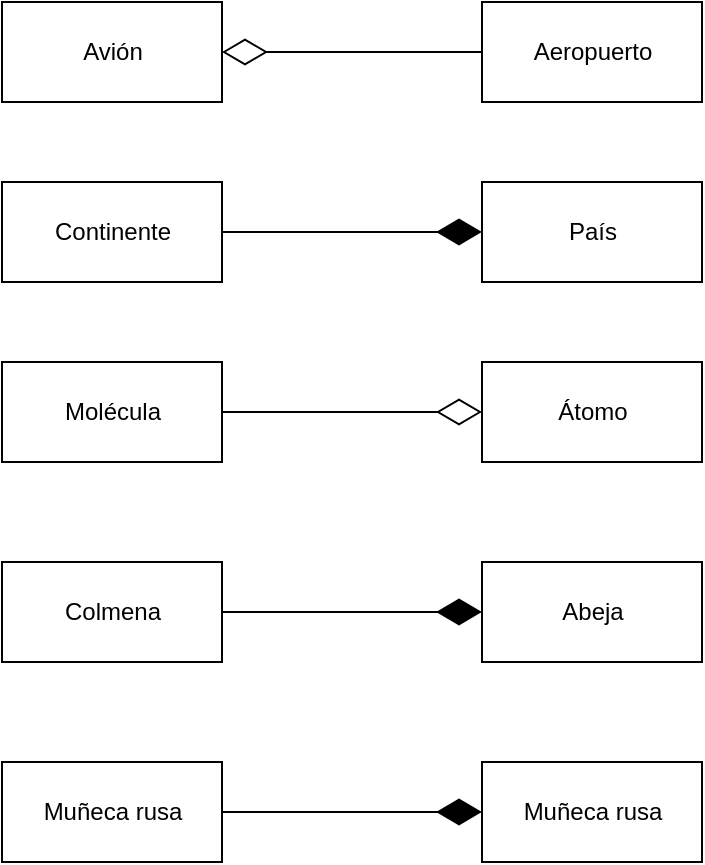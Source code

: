 <mxfile>
    <diagram id="r4zD2RTh39KhqekE0IoL" name="Page-1">
        <mxGraphModel dx="959" dy="406" grid="1" gridSize="10" guides="1" tooltips="1" connect="1" arrows="1" fold="1" page="1" pageScale="1" pageWidth="827" pageHeight="1169" math="0" shadow="0">
            <root>
                <mxCell id="0"/>
                <mxCell id="1" parent="0"/>
                <mxCell id="8" style="edgeStyle=none;html=1;entryX=0;entryY=0.5;entryDx=0;entryDy=0;endArrow=none;endFill=0;endSize=20;startArrow=diamondThin;startFill=0;targetPerimeterSpacing=20;sourcePerimeterSpacing=0;startSize=20;" edge="1" parent="1" source="2" target="3">
                    <mxGeometry relative="1" as="geometry"/>
                </mxCell>
                <mxCell id="2" value="Avión" style="html=1;" vertex="1" parent="1">
                    <mxGeometry x="50" y="70" width="110" height="50" as="geometry"/>
                </mxCell>
                <mxCell id="3" value="Aeropuerto" style="html=1;" vertex="1" parent="1">
                    <mxGeometry x="290" y="70" width="110" height="50" as="geometry"/>
                </mxCell>
                <mxCell id="4" value="Continente" style="html=1;" vertex="1" parent="1">
                    <mxGeometry x="50" y="160" width="110" height="50" as="geometry"/>
                </mxCell>
                <mxCell id="10" style="edgeStyle=none;html=1;entryX=1;entryY=0.5;entryDx=0;entryDy=0;endArrow=none;endFill=0;endSize=20;startArrow=diamondThin;startFill=1;targetPerimeterSpacing=0;sourcePerimeterSpacing=0;startSize=20;" edge="1" parent="1" source="5" target="4">
                    <mxGeometry relative="1" as="geometry"/>
                </mxCell>
                <mxCell id="5" value="País" style="html=1;" vertex="1" parent="1">
                    <mxGeometry x="290" y="160" width="110" height="50" as="geometry"/>
                </mxCell>
                <mxCell id="11" style="edgeStyle=none;html=1;entryX=0;entryY=0.5;entryDx=0;entryDy=0;startArrow=none;startFill=0;endArrow=diamondThin;endFill=0;startSize=20;endSize=20;sourcePerimeterSpacing=0;targetPerimeterSpacing=0;" edge="1" parent="1" source="6" target="7">
                    <mxGeometry relative="1" as="geometry"/>
                </mxCell>
                <mxCell id="6" value="Molécula" style="html=1;" vertex="1" parent="1">
                    <mxGeometry x="50" y="250" width="110" height="50" as="geometry"/>
                </mxCell>
                <mxCell id="7" value="Átomo" style="html=1;" vertex="1" parent="1">
                    <mxGeometry x="290" y="250" width="110" height="50" as="geometry"/>
                </mxCell>
                <mxCell id="12" style="edgeStyle=none;html=1;entryX=0;entryY=0.5;entryDx=0;entryDy=0;startArrow=none;startFill=0;endArrow=diamondThin;endFill=1;startSize=20;endSize=20;sourcePerimeterSpacing=0;targetPerimeterSpacing=0;" edge="1" parent="1" source="13" target="14">
                    <mxGeometry relative="1" as="geometry"/>
                </mxCell>
                <mxCell id="13" value="Colmena" style="html=1;" vertex="1" parent="1">
                    <mxGeometry x="50" y="350" width="110" height="50" as="geometry"/>
                </mxCell>
                <mxCell id="14" value="Abeja" style="html=1;" vertex="1" parent="1">
                    <mxGeometry x="290" y="350" width="110" height="50" as="geometry"/>
                </mxCell>
                <mxCell id="15" style="edgeStyle=none;html=1;entryX=0;entryY=0.5;entryDx=0;entryDy=0;startArrow=none;startFill=0;endArrow=diamondThin;endFill=1;startSize=20;endSize=20;sourcePerimeterSpacing=0;targetPerimeterSpacing=0;" edge="1" parent="1" source="16" target="17">
                    <mxGeometry relative="1" as="geometry"/>
                </mxCell>
                <mxCell id="16" value="Muñeca rusa" style="html=1;" vertex="1" parent="1">
                    <mxGeometry x="50" y="450" width="110" height="50" as="geometry"/>
                </mxCell>
                <mxCell id="17" value="Muñeca rusa" style="html=1;" vertex="1" parent="1">
                    <mxGeometry x="290" y="450" width="110" height="50" as="geometry"/>
                </mxCell>
            </root>
        </mxGraphModel>
    </diagram>
</mxfile>
